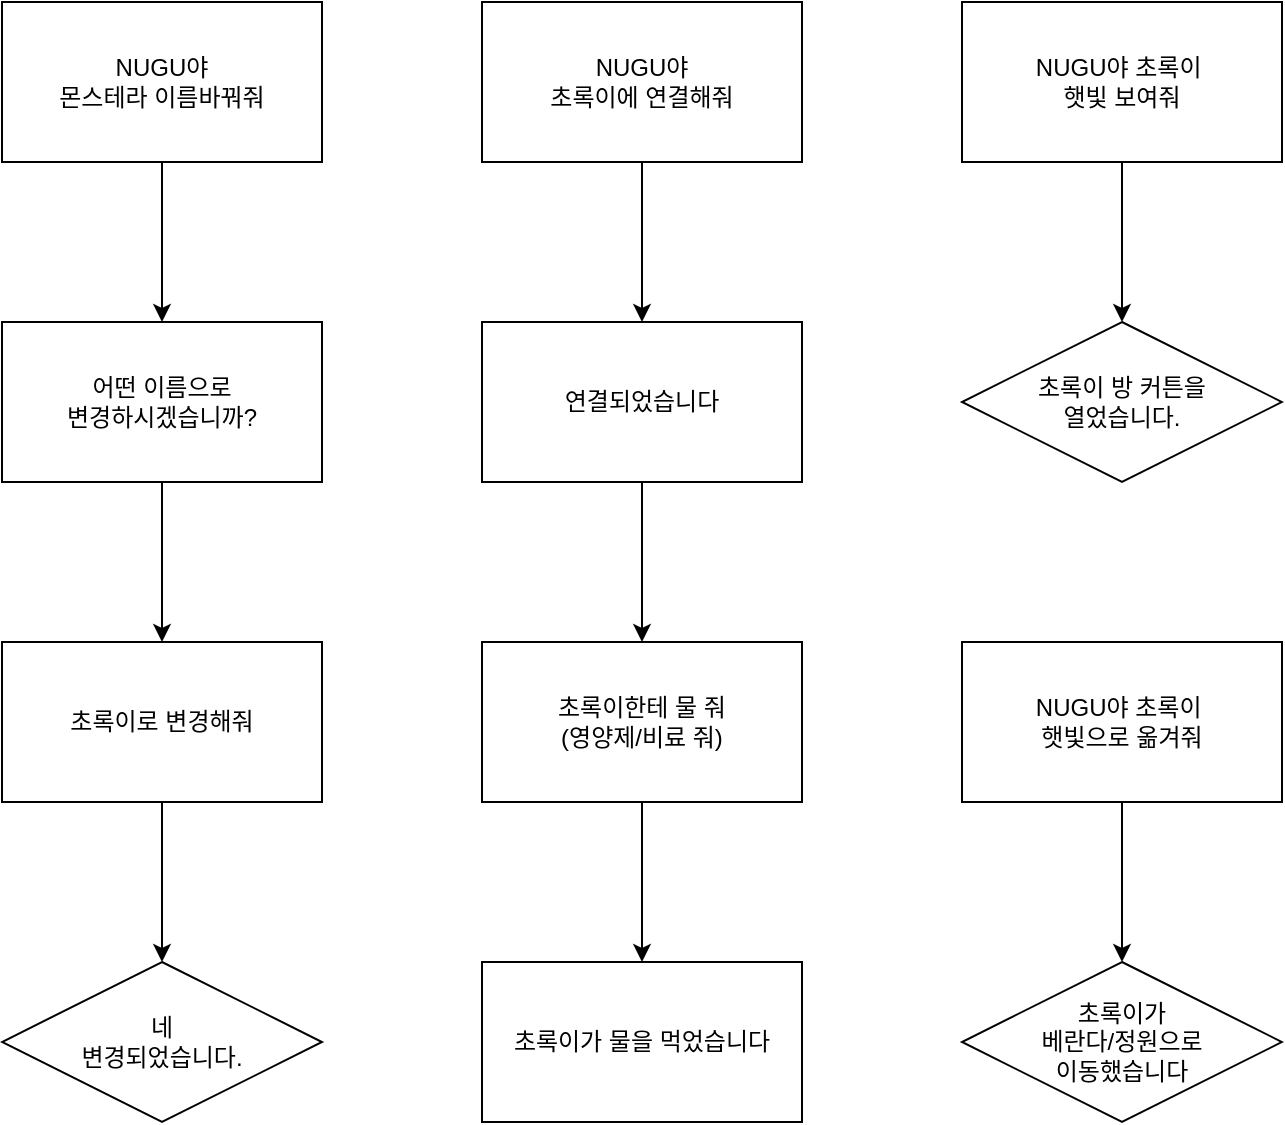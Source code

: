 <mxfile version="18.0.2" type="github">
  <diagram id="Kfh99Tsa6bGMKGHw5Mdd" name="Page-1">
    <mxGraphModel dx="1185" dy="662" grid="1" gridSize="10" guides="1" tooltips="1" connect="1" arrows="1" fold="1" page="1" pageScale="1" pageWidth="827" pageHeight="1169" math="0" shadow="0">
      <root>
        <mxCell id="0" />
        <mxCell id="1" parent="0" />
        <mxCell id="ixZOxzrDHC6qJqPlq0gN-31" value="" style="edgeStyle=orthogonalEdgeStyle;rounded=0;orthogonalLoop=1;jettySize=auto;html=1;" edge="1" parent="1" source="ixZOxzrDHC6qJqPlq0gN-1" target="ixZOxzrDHC6qJqPlq0gN-2">
          <mxGeometry relative="1" as="geometry" />
        </mxCell>
        <mxCell id="ixZOxzrDHC6qJqPlq0gN-1" value="NUGU야&lt;br&gt;초록이에 연결해줘" style="rounded=1;whiteSpace=wrap;html=1;arcSize=0;" vertex="1" parent="1">
          <mxGeometry x="280" y="40" width="160" height="80" as="geometry" />
        </mxCell>
        <mxCell id="ixZOxzrDHC6qJqPlq0gN-32" value="" style="edgeStyle=orthogonalEdgeStyle;rounded=0;orthogonalLoop=1;jettySize=auto;html=1;" edge="1" parent="1" source="ixZOxzrDHC6qJqPlq0gN-2" target="ixZOxzrDHC6qJqPlq0gN-3">
          <mxGeometry relative="1" as="geometry" />
        </mxCell>
        <mxCell id="ixZOxzrDHC6qJqPlq0gN-2" value="연결되었습니다" style="rounded=0;whiteSpace=wrap;html=1;" vertex="1" parent="1">
          <mxGeometry x="280" y="200" width="160" height="80" as="geometry" />
        </mxCell>
        <mxCell id="ixZOxzrDHC6qJqPlq0gN-34" value="" style="edgeStyle=orthogonalEdgeStyle;rounded=0;orthogonalLoop=1;jettySize=auto;html=1;" edge="1" parent="1" source="ixZOxzrDHC6qJqPlq0gN-3" target="ixZOxzrDHC6qJqPlq0gN-4">
          <mxGeometry relative="1" as="geometry" />
        </mxCell>
        <mxCell id="ixZOxzrDHC6qJqPlq0gN-3" value="초록이한테 물 줘&lt;br&gt;(영양제/비료 줘)" style="rounded=0;whiteSpace=wrap;html=1;" vertex="1" parent="1">
          <mxGeometry x="280" y="360" width="160" height="80" as="geometry" />
        </mxCell>
        <mxCell id="ixZOxzrDHC6qJqPlq0gN-4" value="초록이가 물을 먹었습니다" style="rounded=0;whiteSpace=wrap;html=1;" vertex="1" parent="1">
          <mxGeometry x="280" y="520" width="160" height="80" as="geometry" />
        </mxCell>
        <mxCell id="ixZOxzrDHC6qJqPlq0gN-29" value="" style="edgeStyle=orthogonalEdgeStyle;rounded=0;orthogonalLoop=1;jettySize=auto;html=1;" edge="1" parent="1" source="ixZOxzrDHC6qJqPlq0gN-5" target="ixZOxzrDHC6qJqPlq0gN-10">
          <mxGeometry relative="1" as="geometry" />
        </mxCell>
        <mxCell id="ixZOxzrDHC6qJqPlq0gN-5" value="NUGU야&lt;br&gt;몬스테라 이름바꿔줘" style="rounded=1;whiteSpace=wrap;html=1;arcSize=0;" vertex="1" parent="1">
          <mxGeometry x="40" y="40" width="160" height="80" as="geometry" />
        </mxCell>
        <mxCell id="ixZOxzrDHC6qJqPlq0gN-9" value="네 &lt;br&gt;변경되었습니다." style="rhombus;whiteSpace=wrap;html=1;" vertex="1" parent="1">
          <mxGeometry x="40" y="520" width="160" height="80" as="geometry" />
        </mxCell>
        <mxCell id="ixZOxzrDHC6qJqPlq0gN-30" value="" style="edgeStyle=orthogonalEdgeStyle;rounded=0;orthogonalLoop=1;jettySize=auto;html=1;" edge="1" parent="1" source="ixZOxzrDHC6qJqPlq0gN-10" target="ixZOxzrDHC6qJqPlq0gN-11">
          <mxGeometry relative="1" as="geometry" />
        </mxCell>
        <mxCell id="ixZOxzrDHC6qJqPlq0gN-10" value="어떤 이름으로 &lt;br&gt;변경하시겠습니까?" style="rounded=0;whiteSpace=wrap;html=1;" vertex="1" parent="1">
          <mxGeometry x="40" y="200" width="160" height="80" as="geometry" />
        </mxCell>
        <mxCell id="ixZOxzrDHC6qJqPlq0gN-33" value="" style="edgeStyle=orthogonalEdgeStyle;rounded=0;orthogonalLoop=1;jettySize=auto;html=1;" edge="1" parent="1" source="ixZOxzrDHC6qJqPlq0gN-11" target="ixZOxzrDHC6qJqPlq0gN-9">
          <mxGeometry relative="1" as="geometry" />
        </mxCell>
        <mxCell id="ixZOxzrDHC6qJqPlq0gN-11" value="초록이로 변경해줘" style="rounded=0;whiteSpace=wrap;html=1;" vertex="1" parent="1">
          <mxGeometry x="40" y="360" width="160" height="80" as="geometry" />
        </mxCell>
        <mxCell id="ixZOxzrDHC6qJqPlq0gN-35" value="" style="edgeStyle=orthogonalEdgeStyle;rounded=0;orthogonalLoop=1;jettySize=auto;html=1;" edge="1" parent="1" source="ixZOxzrDHC6qJqPlq0gN-18" target="ixZOxzrDHC6qJqPlq0gN-22">
          <mxGeometry relative="1" as="geometry" />
        </mxCell>
        <mxCell id="ixZOxzrDHC6qJqPlq0gN-18" value="NUGU야 초록이&amp;nbsp;&lt;br&gt;햇빛 보여줘" style="rounded=1;whiteSpace=wrap;html=1;arcSize=0;" vertex="1" parent="1">
          <mxGeometry x="520" y="40" width="160" height="80" as="geometry" />
        </mxCell>
        <mxCell id="ixZOxzrDHC6qJqPlq0gN-22" value="초록이 방 커튼을&lt;br&gt;열었습니다." style="rhombus;whiteSpace=wrap;html=1;" vertex="1" parent="1">
          <mxGeometry x="520" y="200" width="160" height="80" as="geometry" />
        </mxCell>
        <mxCell id="ixZOxzrDHC6qJqPlq0gN-36" value="" style="edgeStyle=orthogonalEdgeStyle;rounded=0;orthogonalLoop=1;jettySize=auto;html=1;" edge="1" parent="1" source="ixZOxzrDHC6qJqPlq0gN-24" target="ixZOxzrDHC6qJqPlq0gN-25">
          <mxGeometry relative="1" as="geometry" />
        </mxCell>
        <mxCell id="ixZOxzrDHC6qJqPlq0gN-24" value="NUGU야 초록이&amp;nbsp;&lt;br&gt;햇빛으로 옮겨줘" style="rounded=1;whiteSpace=wrap;html=1;arcSize=0;" vertex="1" parent="1">
          <mxGeometry x="520" y="360" width="160" height="80" as="geometry" />
        </mxCell>
        <mxCell id="ixZOxzrDHC6qJqPlq0gN-25" value="초록이가&lt;br&gt;베란다/정원으로&lt;br&gt;이동했습니다" style="rhombus;whiteSpace=wrap;html=1;" vertex="1" parent="1">
          <mxGeometry x="520" y="520" width="160" height="80" as="geometry" />
        </mxCell>
      </root>
    </mxGraphModel>
  </diagram>
</mxfile>
